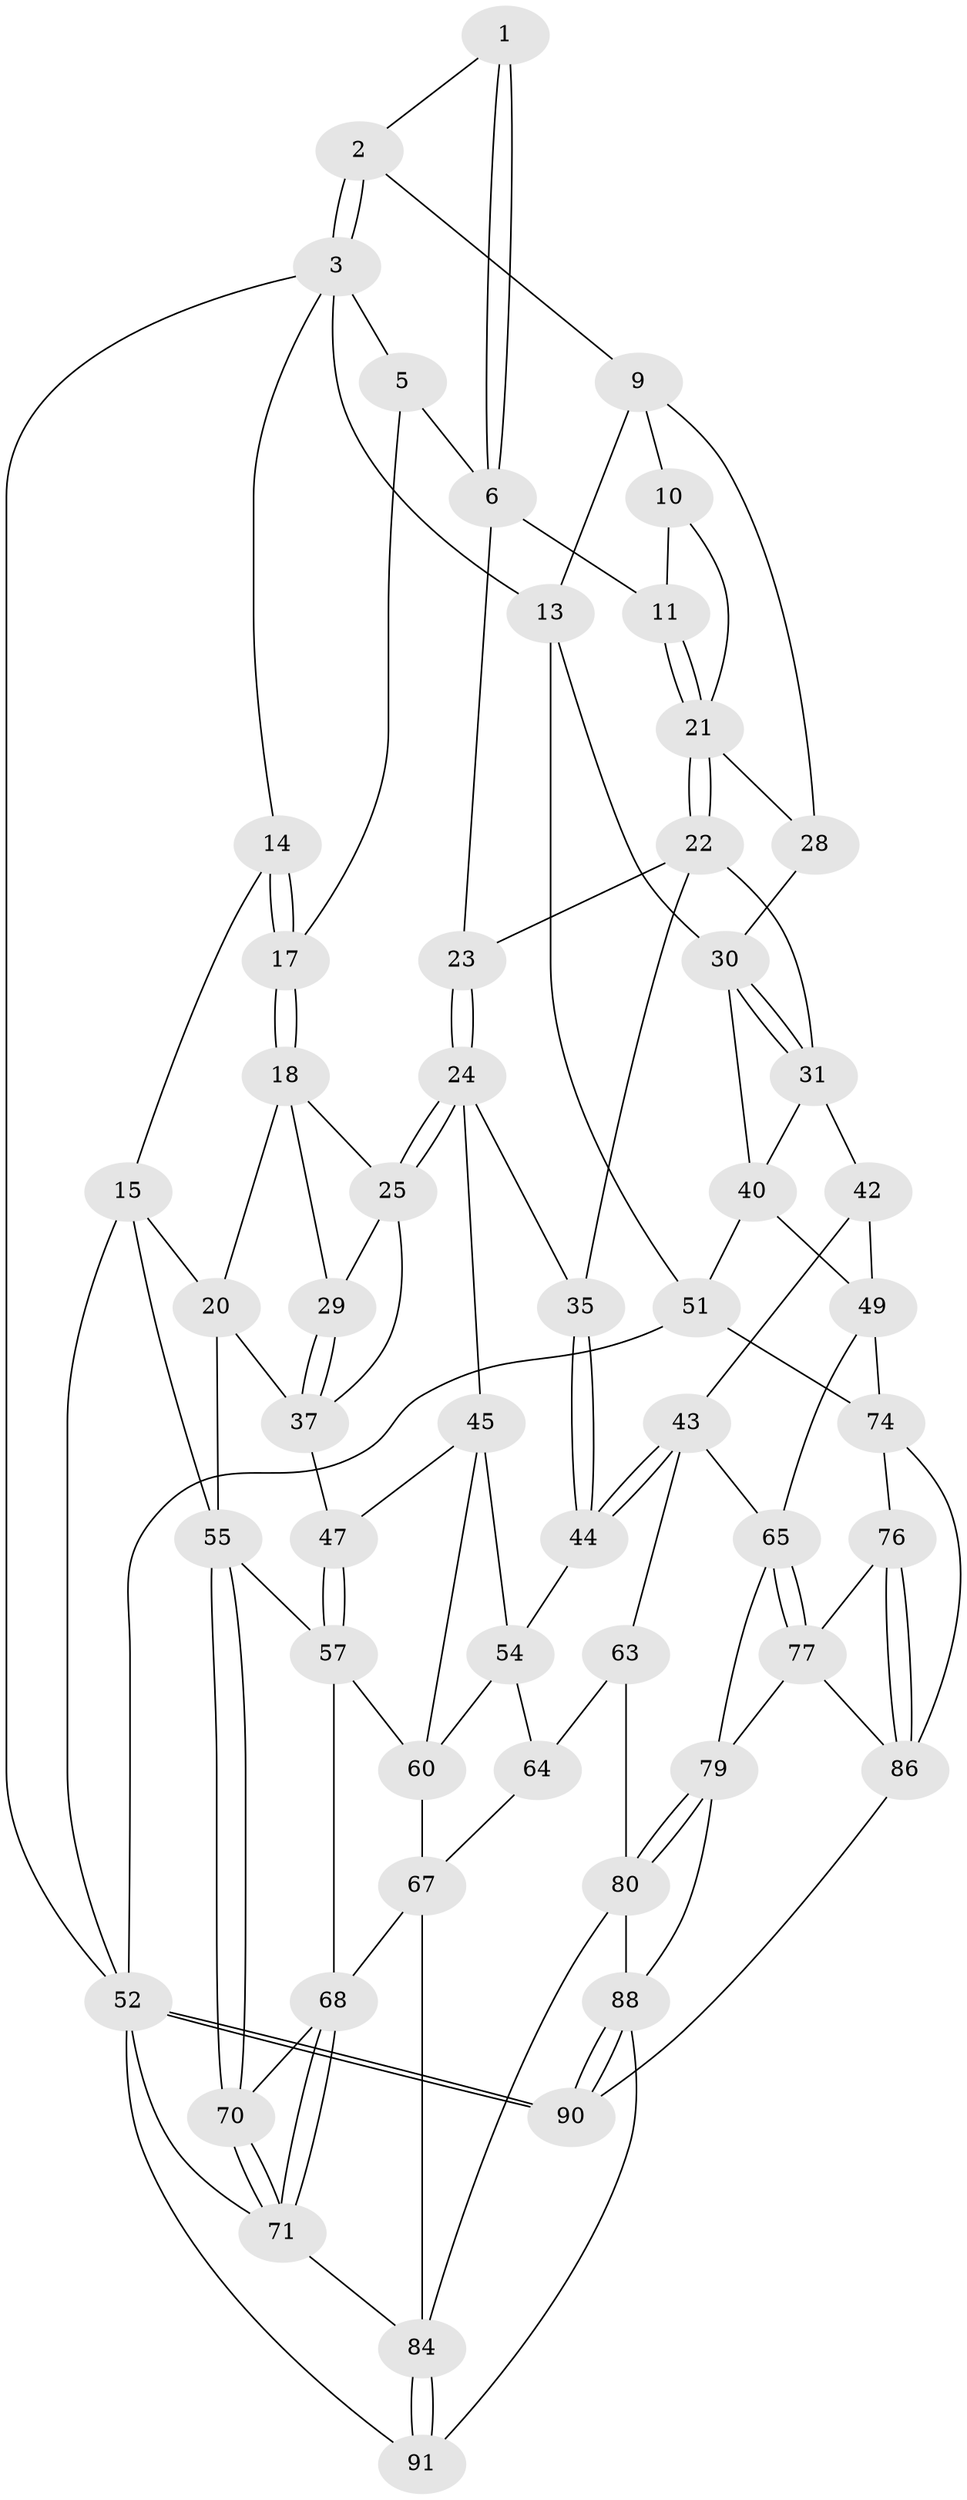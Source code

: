 // Generated by graph-tools (version 1.1) at 2025/24/03/03/25 07:24:39]
// undirected, 55 vertices, 123 edges
graph export_dot {
graph [start="1"]
  node [color=gray90,style=filled];
  1 [pos="+0.7963443318611161+0"];
  2 [pos="+0.8342452011449573+0.03823271126218306"];
  3 [pos="+1+0",super="+4"];
  5 [pos="+0.7900492722331185+0",super="+8"];
  6 [pos="+0.6885956184258286+0.12350182506578365",super="+7"];
  9 [pos="+0.8699181302078698+0.10237169054541945",super="+12"];
  10 [pos="+0.8454811314407104+0.16023132640200455"];
  11 [pos="+0.7128602179108947+0.1416430249095243"];
  13 [pos="+1+0.04938880528785093",super="+34"];
  14 [pos="+0.3368227896503934+0"];
  15 [pos="+0+0.2308270592138505",super="+16"];
  17 [pos="+0.3473149978758439+0"];
  18 [pos="+0.34900720712650585+0",super="+19"];
  20 [pos="+0.06719908996795276+0.324187560295583",super="+39"];
  21 [pos="+0.7473039293433824+0.24597456823953706",super="+27"];
  22 [pos="+0.7358697925811403+0.2830915480474081",super="+32"];
  23 [pos="+0.6038475767759678+0.24453292097025842"];
  24 [pos="+0.5106982183944523+0.32625076539977516",super="+36"];
  25 [pos="+0.49639640266622714+0.3172648905322556",super="+26"];
  28 [pos="+0.8784957543190789+0.22854707469843288"];
  29 [pos="+0.31078408947940206+0.3131109548088709"];
  30 [pos="+0.8815867313556233+0.24876028982320467",super="+33"];
  31 [pos="+0.8114990705540684+0.35021045536344014",super="+41"];
  35 [pos="+0.7166415327552489+0.3425429008817165"];
  37 [pos="+0.32124186634743124+0.3463032508766468",super="+38"];
  40 [pos="+0.8528699341708454+0.3956126691283965",super="+48"];
  42 [pos="+0.7153548280637634+0.5040628408396952"];
  43 [pos="+0.6426319777914665+0.4888668985895633",super="+62"];
  44 [pos="+0.6393888396193558+0.48524825391399423"];
  45 [pos="+0.527420817448905+0.4014181104303631",super="+46"];
  47 [pos="+0.3043665279926019+0.4869534653532846"];
  49 [pos="+0.8181166536986475+0.5939643576887781",super="+50"];
  51 [pos="+1+0.5055257715795639",super="+53"];
  52 [pos="+1+1",super="+73"];
  54 [pos="+0.5382069749261413+0.41665358498409316",super="+59"];
  55 [pos="+0+0.3864376421187274",super="+56"];
  57 [pos="+0.24811404534656636+0.5322400070499169",super="+58"];
  60 [pos="+0.37335515312175194+0.5504024185099181",super="+61"];
  63 [pos="+0.5211014369109274+0.6927855186056887"];
  64 [pos="+0.46720222771640463+0.661722946328184"];
  65 [pos="+0.7931687142207108+0.5951614833135718",super="+66"];
  67 [pos="+0.23205373302035856+0.7178543367552813",super="+78"];
  68 [pos="+0.1741926574637709+0.6732556536385786",super="+69"];
  70 [pos="+0+0.47087756695777855"];
  71 [pos="+0+0.6775329028375745",super="+72"];
  74 [pos="+1+0.7255549857175786",super="+75"];
  76 [pos="+0.8288259003567121+0.7901152501213913"];
  77 [pos="+0.804587497993736+0.7975771385320698",super="+82"];
  79 [pos="+0.668919843266736+0.7390923108671015",super="+83"];
  80 [pos="+0.5786776181799497+0.9453176107693069",super="+81"];
  84 [pos="+0.30999047346859726+0.9050959041099725",super="+85"];
  86 [pos="+0.9580091876029416+0.7955208088717874",super="+87"];
  88 [pos="+0.5959788229989159+1",super="+89"];
  90 [pos="+0.8680954714876575+1"];
  91 [pos="+0.3541957090905029+1"];
  1 -- 2;
  1 -- 6;
  1 -- 6;
  2 -- 3;
  2 -- 3;
  2 -- 9;
  3 -- 13;
  3 -- 52;
  3 -- 5;
  3 -- 14;
  5 -- 17;
  5 -- 6;
  6 -- 11;
  6 -- 23;
  9 -- 10;
  9 -- 28;
  9 -- 13;
  10 -- 11;
  10 -- 21;
  11 -- 21;
  11 -- 21;
  13 -- 51;
  13 -- 30;
  14 -- 15;
  14 -- 17;
  14 -- 17;
  15 -- 55;
  15 -- 52;
  15 -- 20;
  17 -- 18;
  17 -- 18;
  18 -- 20;
  18 -- 29;
  18 -- 25;
  20 -- 37;
  20 -- 55;
  21 -- 22;
  21 -- 22;
  21 -- 28;
  22 -- 23;
  22 -- 35;
  22 -- 31;
  23 -- 24;
  23 -- 24;
  24 -- 25;
  24 -- 25;
  24 -- 35;
  24 -- 45;
  25 -- 37;
  25 -- 29;
  28 -- 30;
  29 -- 37;
  29 -- 37;
  30 -- 31;
  30 -- 31;
  30 -- 40;
  31 -- 40;
  31 -- 42;
  35 -- 44;
  35 -- 44;
  37 -- 47;
  40 -- 49;
  40 -- 51;
  42 -- 43;
  42 -- 49;
  43 -- 44;
  43 -- 44;
  43 -- 63;
  43 -- 65;
  44 -- 54;
  45 -- 54;
  45 -- 60;
  45 -- 47;
  47 -- 57;
  47 -- 57;
  49 -- 74;
  49 -- 65;
  51 -- 74;
  51 -- 52;
  52 -- 90;
  52 -- 90;
  52 -- 91;
  52 -- 71;
  54 -- 64;
  54 -- 60;
  55 -- 70;
  55 -- 70;
  55 -- 57;
  57 -- 60;
  57 -- 68;
  60 -- 67;
  63 -- 64;
  63 -- 80;
  64 -- 67;
  65 -- 77;
  65 -- 77;
  65 -- 79;
  67 -- 68;
  67 -- 84;
  68 -- 71;
  68 -- 71;
  68 -- 70;
  70 -- 71;
  70 -- 71;
  71 -- 84;
  74 -- 86;
  74 -- 76;
  76 -- 77;
  76 -- 86;
  76 -- 86;
  77 -- 86;
  77 -- 79;
  79 -- 80;
  79 -- 80;
  79 -- 88;
  80 -- 84;
  80 -- 88;
  84 -- 91;
  84 -- 91;
  86 -- 90;
  88 -- 90;
  88 -- 90;
  88 -- 91;
}
